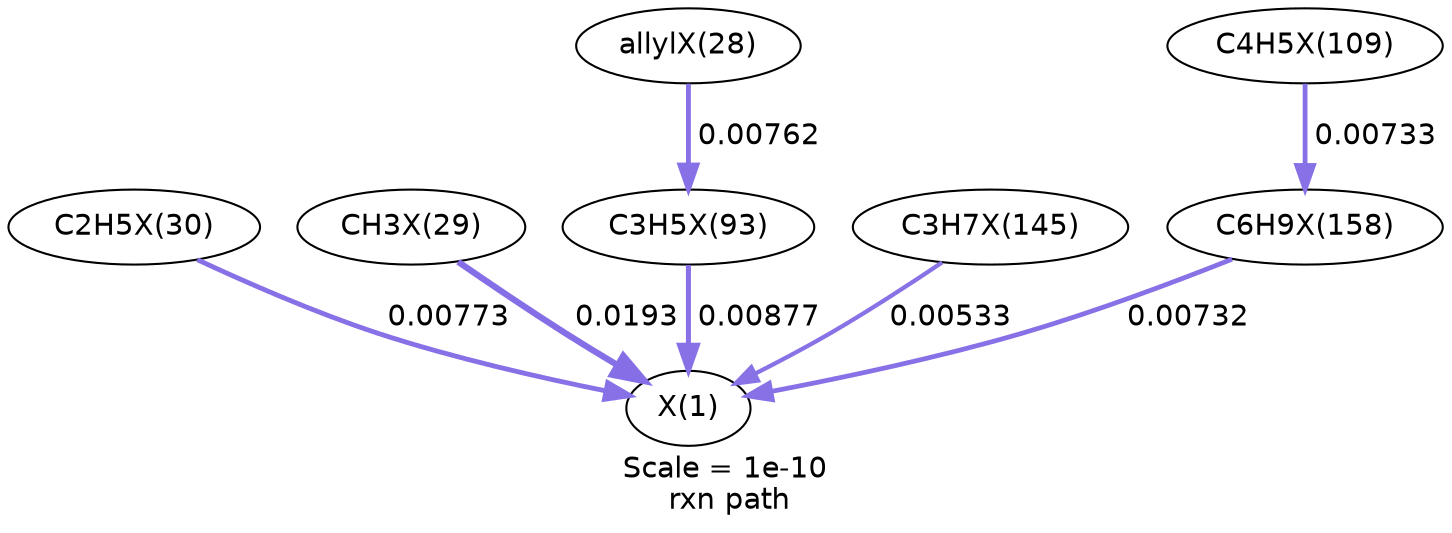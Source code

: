 digraph reaction_paths {
center=1;
s103 -> s98[fontname="Helvetica", style="setlinewidth(2.33)", arrowsize=1.16, color="0.7, 0.508, 0.9"
, label=" 0.00773"];
s102 -> s98[fontname="Helvetica", style="setlinewidth(3.02)", arrowsize=1.51, color="0.7, 0.519, 0.9"
, label=" 0.0193"];
s115 -> s98[fontname="Helvetica", style="setlinewidth(2.42)", arrowsize=1.21, color="0.7, 0.509, 0.9"
, label=" 0.00877"];
s123 -> s98[fontname="Helvetica", style="setlinewidth(2.05)", arrowsize=1.02, color="0.7, 0.505, 0.9"
, label=" 0.00533"];
s129 -> s98[fontname="Helvetica", style="setlinewidth(2.29)", arrowsize=1.14, color="0.7, 0.507, 0.9"
, label=" 0.00732"];
s116 -> s129[fontname="Helvetica", style="setlinewidth(2.29)", arrowsize=1.14, color="0.7, 0.507, 0.9"
, label=" 0.00733"];
s101 -> s115[fontname="Helvetica", style="setlinewidth(2.32)", arrowsize=1.16, color="0.7, 0.508, 0.9"
, label=" 0.00762"];
s98 [ fontname="Helvetica", label="X(1)"];
s101 [ fontname="Helvetica", label="allylX(28)"];
s102 [ fontname="Helvetica", label="CH3X(29)"];
s103 [ fontname="Helvetica", label="C2H5X(30)"];
s115 [ fontname="Helvetica", label="C3H5X(93)"];
s116 [ fontname="Helvetica", label="C4H5X(109)"];
s123 [ fontname="Helvetica", label="C3H7X(145)"];
s129 [ fontname="Helvetica", label="C6H9X(158)"];
 label = "Scale = 1e-10\l rxn path";
 fontname = "Helvetica";
}
